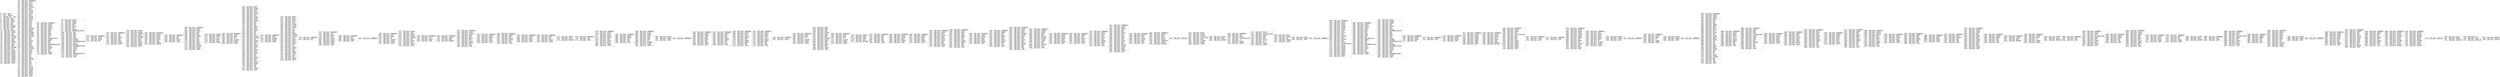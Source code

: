 digraph "graph.cfg.gv" {
	subgraph global {
		node [fontname=Courier fontsize=30.0 rank=same shape=box]
		block_0 [label="0: %00 = #0x1\l2: %01 = #0x40\l4: MSTORE(%01, %00)\l5: [NO_SSA] DUP1\l6: [NO_SSA] PUSH1\l8: [NO_SSA] PUSH1\la: [NO_SSA] AND\lb: [NO_SSA] DUP2\lc: [NO_SSA] MSTORE\ld: [NO_SSA] PUSH1\lf: [NO_SSA] ADD\l10: [NO_SSA] PUSH1\l12: [NO_SSA] PUSH1\l14: [NO_SSA] AND\l15: [NO_SSA] DUP2\l16: [NO_SSA] MSTORE\l17: [NO_SSA] PUSH1\l19: [NO_SSA] ADD\l1a: [NO_SSA] PUSH1\l1c: [NO_SSA] PUSH1\l1e: [NO_SSA] AND\l1f: [NO_SSA] DUP2\l20: [NO_SSA] MSTORE\l21: [NO_SSA] POP\l22: [NO_SSA] PUSH1\l24: [NO_SSA] SWAP1\l25: [NO_SSA] PUSH1\l27: [NO_SSA] PUSH2\l2a: [NO_SSA] SWAP3\l2b: [NO_SSA] SWAP2\l2c: [NO_SSA] SWAP1\l2d: [NO_SSA] PUSH2\l30: [NO_SSA] JUMP\l"]
		block_31 [label="31: [NO_SSA] JUMPDEST\l32: [NO_SSA] POP\l33: [NO_SSA] PUSH1\l35: [NO_SSA] DUP2\l36: [NO_SSA] PUSH20\l4b: [NO_SSA] AND\l4c: [NO_SSA] PUSH1\l4e: [NO_SSA] MLOAD\l4f: [NO_SSA] PUSH1\l51: [NO_SSA] ADD\l52: [NO_SSA] PUSH1\l54: [NO_SSA] MLOAD\l55: [NO_SSA] PUSH1\l57: [NO_SSA] DUP2\l58: [NO_SSA] DUP4\l59: [NO_SSA] SUB\l5a: [NO_SSA] SUB\l5b: [NO_SSA] DUP2\l5c: [NO_SSA] MSTORE\l5d: [NO_SSA] SWAP1\l5e: [NO_SSA] PUSH1\l60: [NO_SSA] MSTORE\l61: [NO_SSA] PUSH32\l82: [NO_SSA] PUSH28\l9f: [NO_SSA] NOT\la0: [NO_SSA] AND\la1: [NO_SSA] PUSH1\la3: [NO_SSA] DUP3\la4: [NO_SSA] ADD\la5: [NO_SSA] DUP1\la6: [NO_SSA] MLOAD\la7: [NO_SSA] PUSH28\lc4: [NO_SSA] DUP4\lc5: [NO_SSA] DUP2\lc6: [NO_SSA] DUP4\lc7: [NO_SSA] AND\lc8: [NO_SSA] OR\lc9: [NO_SSA] DUP4\lca: [NO_SSA] MSTORE\lcb: [NO_SSA] POP\lcc: [NO_SSA] POP\lcd: [NO_SSA] POP\lce: [NO_SSA] POP\lcf: [NO_SSA] PUSH1\ld1: [NO_SSA] MLOAD\ld2: [NO_SSA] PUSH2\ld5: [NO_SSA] SWAP2\ld6: [NO_SSA] SWAP1\ld7: [NO_SSA] PUSH2\lda: [NO_SSA] JUMP\l"]
		block_db [label="db: [NO_SSA] JUMPDEST\ldc: [NO_SSA] PUSH1\lde: [NO_SSA] PUSH1\le0: [NO_SSA] MLOAD\le1: [NO_SSA] DUP1\le2: [NO_SSA] DUP4\le3: [NO_SSA] SUB\le4: [NO_SSA] DUP2\le5: [NO_SSA] DUP6\le6: [NO_SSA] GAS\le7: [NO_SSA] DELEGATECALL\le8: [NO_SSA] SWAP2\le9: [NO_SSA] POP\lea: [NO_SSA] POP\leb: [NO_SSA] RETURNDATASIZE\lec: [NO_SSA] DUP1\led: [NO_SSA] PUSH1\lef: [NO_SSA] DUP2\lf0: [NO_SSA] EQ\lf1: [NO_SSA] PUSH2\lf4: [NO_SSA] JUMPI\l"]
		block_f5 [label="f5: [NO_SSA] PUSH1\lf7: [NO_SSA] MLOAD\lf8: [NO_SSA] SWAP2\lf9: [NO_SSA] POP\lfa: [NO_SSA] PUSH1\lfc: [NO_SSA] NOT\lfd: [NO_SSA] PUSH1\lff: [NO_SSA] RETURNDATASIZE\l100: [NO_SSA] ADD\l101: [NO_SSA] AND\l102: [NO_SSA] DUP3\l103: [NO_SSA] ADD\l104: [NO_SSA] PUSH1\l106: [NO_SSA] MSTORE\l107: [NO_SSA] RETURNDATASIZE\l108: [NO_SSA] DUP3\l109: [NO_SSA] MSTORE\l10a: [NO_SSA] RETURNDATASIZE\l10b: [NO_SSA] PUSH1\l10d: [NO_SSA] PUSH1\l10f: [NO_SSA] DUP5\l110: [NO_SSA] ADD\l111: [NO_SSA] RETURNDATACOPY\l112: [NO_SSA] PUSH2\l115: [NO_SSA] JUMP\l"]
		block_116 [label="116: [NO_SSA] JUMPDEST\l117: [NO_SSA] PUSH1\l119: [NO_SSA] SWAP2\l11a: [NO_SSA] POP\l"]
		block_11b [label="11b: [NO_SSA] JUMPDEST\l11c: [NO_SSA] POP\l11d: [NO_SSA] POP\l11e: [NO_SSA] SWAP1\l11f: [NO_SSA] POP\l120: [NO_SSA] DUP1\l121: [NO_SSA] PUSH2\l124: [NO_SSA] JUMPI\l"]
		block_125 [label="125: [NO_SSA] PUSH1\l127: [NO_SSA] MLOAD\l128: [NO_SSA] PUSH32\l149: [NO_SSA] DUP2\l14a: [NO_SSA] MSTORE\l14b: [NO_SSA] PUSH1\l14d: [NO_SSA] ADD\l14e: [NO_SSA] PUSH2\l151: [NO_SSA] SWAP1\l152: [NO_SSA] PUSH2\l155: [NO_SSA] JUMP\l"]
		block_156 [label="156: [NO_SSA] JUMPDEST\l157: [NO_SSA] PUSH1\l159: [NO_SSA] MLOAD\l15a: [NO_SSA] DUP1\l15b: [NO_SSA] SWAP2\l15c: [NO_SSA] SUB\l15d: [NO_SSA] SWAP1\l15e: [NO_SSA] REVERT\l"]
		block_15f [label="15f: [NO_SSA] JUMPDEST\l160: [NO_SSA] POP\l161: [NO_SSA] POP\l162: [NO_SSA] PUSH2\l165: [NO_SSA] JUMP\l"]
		block_166 [label="166: [NO_SSA] JUMPDEST\l167: [NO_SSA] DUP3\l168: [NO_SSA] PUSH1\l16a: [NO_SSA] DUP1\l16b: [NO_SSA] ADD\l16c: [NO_SSA] PUSH1\l16e: [NO_SSA] SWAP1\l16f: [NO_SSA] DIV\l170: [NO_SSA] DUP2\l171: [NO_SSA] ADD\l172: [NO_SSA] SWAP3\l173: [NO_SSA] DUP3\l174: [NO_SSA] ISZERO\l175: [NO_SSA] PUSH2\l178: [NO_SSA] JUMPI\l"]
		block_179 [label="179: [NO_SSA] SWAP2\l17a: [NO_SSA] PUSH1\l17c: [NO_SSA] MUL\l17d: [NO_SSA] DUP3\l17e: [NO_SSA] ADD\l17f: [NO_SSA] PUSH1\l"]
		block_181 [label="181: [NO_SSA] JUMPDEST\l182: [NO_SSA] DUP4\l183: [NO_SSA] DUP3\l184: [NO_SSA] GT\l185: [NO_SSA] ISZERO\l186: [NO_SSA] PUSH2\l189: [NO_SSA] JUMPI\l"]
		block_18a [label="18a: [NO_SSA] DUP4\l18b: [NO_SSA] MLOAD\l18c: [NO_SSA] DUP4\l18d: [NO_SSA] DUP3\l18e: [NO_SSA] PUSH2\l191: [NO_SSA] EXP\l192: [NO_SSA] DUP2\l193: [NO_SSA] SLOAD\l194: [NO_SSA] DUP2\l195: [NO_SSA] PUSH8\l19e: [NO_SSA] MUL\l19f: [NO_SSA] NOT\l1a0: [NO_SSA] AND\l1a1: [NO_SSA] SWAP1\l1a2: [NO_SSA] DUP4\l1a3: [NO_SSA] PUSH1\l1a5: [NO_SSA] AND\l1a6: [NO_SSA] MUL\l1a7: [NO_SSA] OR\l1a8: [NO_SSA] SWAP1\l1a9: [NO_SSA] SSTORE\l1aa: [NO_SSA] POP\l1ab: [NO_SSA] SWAP3\l1ac: [NO_SSA] PUSH1\l1ae: [NO_SSA] ADD\l1af: [NO_SSA] SWAP3\l1b0: [NO_SSA] PUSH1\l1b2: [NO_SSA] ADD\l1b3: [NO_SSA] PUSH1\l1b5: [NO_SSA] DUP2\l1b6: [NO_SSA] PUSH1\l1b8: [NO_SSA] ADD\l1b9: [NO_SSA] DIV\l1ba: [NO_SSA] SWAP3\l1bb: [NO_SSA] DUP4\l1bc: [NO_SSA] ADD\l1bd: [NO_SSA] SWAP3\l1be: [NO_SSA] PUSH1\l1c0: [NO_SSA] SUB\l1c1: [NO_SSA] MUL\l1c2: [NO_SSA] PUSH2\l1c5: [NO_SSA] JUMP\l"]
		block_1c6 [label="1c6: [NO_SSA] JUMPDEST\l1c7: [NO_SSA] DUP1\l1c8: [NO_SSA] ISZERO\l1c9: [NO_SSA] PUSH2\l1cc: [NO_SSA] JUMPI\l"]
		block_1cd [label="1cd: [NO_SSA] DUP3\l1ce: [NO_SSA] DUP2\l1cf: [NO_SSA] PUSH2\l1d2: [NO_SSA] EXP\l1d3: [NO_SSA] DUP2\l1d4: [NO_SSA] SLOAD\l1d5: [NO_SSA] SWAP1\l1d6: [NO_SSA] PUSH8\l1df: [NO_SSA] MUL\l1e0: [NO_SSA] NOT\l1e1: [NO_SSA] AND\l1e2: [NO_SSA] SWAP1\l1e3: [NO_SSA] SSTORE\l1e4: [NO_SSA] PUSH1\l1e6: [NO_SSA] ADD\l1e7: [NO_SSA] PUSH1\l1e9: [NO_SSA] DUP2\l1ea: [NO_SSA] PUSH1\l1ec: [NO_SSA] ADD\l1ed: [NO_SSA] DIV\l1ee: [NO_SSA] SWAP3\l1ef: [NO_SSA] DUP4\l1f0: [NO_SSA] ADD\l1f1: [NO_SSA] SWAP3\l1f2: [NO_SSA] PUSH1\l1f4: [NO_SSA] SUB\l1f5: [NO_SSA] MUL\l1f6: [NO_SSA] PUSH2\l1f9: [NO_SSA] JUMP\l"]
		block_1fa [label="1fa: [NO_SSA] JUMPDEST\l1fb: [NO_SSA] POP\l"]
		block_1fc [label="1fc: [NO_SSA] JUMPDEST\l1fd: [NO_SSA] POP\l1fe: [NO_SSA] SWAP1\l1ff: [NO_SSA] POP\l200: [NO_SSA] PUSH2\l203: [NO_SSA] SWAP2\l204: [NO_SSA] SWAP1\l205: [NO_SSA] PUSH2\l208: [NO_SSA] JUMP\l"]
		block_209 [label="209: [NO_SSA] JUMPDEST\l20a: [NO_SSA] POP\l20b: [NO_SSA] SWAP1\l20c: [NO_SSA] JUMP\l"]
		block_20d [label="20d: [NO_SSA] JUMPDEST\l"]
		block_20e [label="20e: [NO_SSA] JUMPDEST\l20f: [NO_SSA] DUP1\l210: [NO_SSA] DUP3\l211: [NO_SSA] GT\l212: [NO_SSA] ISZERO\l213: [NO_SSA] PUSH2\l216: [NO_SSA] JUMPI\l"]
		block_217 [label="217: [NO_SSA] PUSH1\l219: [NO_SSA] DUP2\l21a: [NO_SSA] PUSH1\l21c: [NO_SSA] SWAP1\l21d: [NO_SSA] SSTORE\l21e: [NO_SSA] POP\l21f: [NO_SSA] PUSH1\l221: [NO_SSA] ADD\l222: [NO_SSA] PUSH2\l225: [NO_SSA] JUMP\l"]
		block_226 [label="226: [NO_SSA] JUMPDEST\l227: [NO_SSA] POP\l228: [NO_SSA] SWAP1\l229: [NO_SSA] JUMP\l"]
		block_22a [label="22a: [NO_SSA] JUMPDEST\l22b: [NO_SSA] PUSH1\l22d: [NO_SSA] DUP1\l22e: [NO_SSA] REVERT\l"]
		block_22f [label="22f: [NO_SSA] JUMPDEST\l230: [NO_SSA] PUSH1\l232: [NO_SSA] PUSH20\l247: [NO_SSA] DUP3\l248: [NO_SSA] AND\l249: [NO_SSA] SWAP1\l24a: [NO_SSA] POP\l24b: [NO_SSA] SWAP2\l24c: [NO_SSA] SWAP1\l24d: [NO_SSA] POP\l24e: [NO_SSA] JUMP\l"]
		block_24f [label="24f: [NO_SSA] JUMPDEST\l250: [NO_SSA] PUSH1\l252: [NO_SSA] PUSH2\l255: [NO_SSA] DUP3\l256: [NO_SSA] PUSH2\l259: [NO_SSA] JUMP\l"]
		block_25a [label="25a: [NO_SSA] JUMPDEST\l25b: [NO_SSA] SWAP1\l25c: [NO_SSA] POP\l25d: [NO_SSA] SWAP2\l25e: [NO_SSA] SWAP1\l25f: [NO_SSA] POP\l260: [NO_SSA] JUMP\l"]
		block_261 [label="261: [NO_SSA] JUMPDEST\l262: [NO_SSA] PUSH2\l265: [NO_SSA] DUP2\l266: [NO_SSA] PUSH2\l269: [NO_SSA] JUMP\l"]
		block_26a [label="26a: [NO_SSA] JUMPDEST\l26b: [NO_SSA] DUP2\l26c: [NO_SSA] EQ\l26d: [NO_SSA] PUSH2\l270: [NO_SSA] JUMPI\l"]
		block_271 [label="271: [NO_SSA] PUSH1\l273: [NO_SSA] DUP1\l274: [NO_SSA] REVERT\l"]
		block_275 [label="275: [NO_SSA] JUMPDEST\l276: [NO_SSA] POP\l277: [NO_SSA] JUMP\l"]
		block_278 [label="278: [NO_SSA] JUMPDEST\l279: [NO_SSA] PUSH1\l27b: [NO_SSA] DUP2\l27c: [NO_SSA] MLOAD\l27d: [NO_SSA] SWAP1\l27e: [NO_SSA] POP\l27f: [NO_SSA] PUSH2\l282: [NO_SSA] DUP2\l283: [NO_SSA] PUSH2\l286: [NO_SSA] JUMP\l"]
		block_287 [label="287: [NO_SSA] JUMPDEST\l288: [NO_SSA] SWAP3\l289: [NO_SSA] SWAP2\l28a: [NO_SSA] POP\l28b: [NO_SSA] POP\l28c: [NO_SSA] JUMP\l"]
		block_28d [label="28d: [NO_SSA] JUMPDEST\l28e: [NO_SSA] PUSH1\l290: [NO_SSA] PUSH1\l292: [NO_SSA] DUP3\l293: [NO_SSA] DUP5\l294: [NO_SSA] SUB\l295: [NO_SSA] SLT\l296: [NO_SSA] ISZERO\l297: [NO_SSA] PUSH2\l29a: [NO_SSA] JUMPI\l"]
		block_29b [label="29b: [NO_SSA] PUSH2\l29e: [NO_SSA] PUSH2\l2a1: [NO_SSA] JUMP\l"]
		block_2a2 [label="2a2: [NO_SSA] JUMPDEST\l"]
		block_2a3 [label="2a3: [NO_SSA] JUMPDEST\l2a4: [NO_SSA] PUSH1\l2a6: [NO_SSA] PUSH2\l2a9: [NO_SSA] DUP5\l2aa: [NO_SSA] DUP3\l2ab: [NO_SSA] DUP6\l2ac: [NO_SSA] ADD\l2ad: [NO_SSA] PUSH2\l2b0: [NO_SSA] JUMP\l"]
		block_2b1 [label="2b1: [NO_SSA] JUMPDEST\l2b2: [NO_SSA] SWAP2\l2b3: [NO_SSA] POP\l2b4: [NO_SSA] POP\l2b5: [NO_SSA] SWAP3\l2b6: [NO_SSA] SWAP2\l2b7: [NO_SSA] POP\l2b8: [NO_SSA] POP\l2b9: [NO_SSA] JUMP\l"]
		block_2ba [label="2ba: [NO_SSA] JUMPDEST\l2bb: [NO_SSA] PUSH1\l2bd: [NO_SSA] DUP2\l2be: [NO_SSA] MLOAD\l2bf: [NO_SSA] SWAP1\l2c0: [NO_SSA] POP\l2c1: [NO_SSA] SWAP2\l2c2: [NO_SSA] SWAP1\l2c3: [NO_SSA] POP\l2c4: [NO_SSA] JUMP\l"]
		block_2c5 [label="2c5: [NO_SSA] JUMPDEST\l2c6: [NO_SSA] PUSH1\l2c8: [NO_SSA] DUP2\l2c9: [NO_SSA] SWAP1\l2ca: [NO_SSA] POP\l2cb: [NO_SSA] SWAP3\l2cc: [NO_SSA] SWAP2\l2cd: [NO_SSA] POP\l2ce: [NO_SSA] POP\l2cf: [NO_SSA] JUMP\l"]
		block_2d0 [label="2d0: [NO_SSA] JUMPDEST\l2d1: [NO_SSA] PUSH1\l"]
		block_2d3 [label="2d3: [NO_SSA] JUMPDEST\l2d4: [NO_SSA] DUP4\l2d5: [NO_SSA] DUP2\l2d6: [NO_SSA] LT\l2d7: [NO_SSA] ISZERO\l2d8: [NO_SSA] PUSH2\l2db: [NO_SSA] JUMPI\l"]
		block_2dc [label="2dc: [NO_SSA] DUP1\l2dd: [NO_SSA] DUP3\l2de: [NO_SSA] ADD\l2df: [NO_SSA] MLOAD\l2e0: [NO_SSA] DUP2\l2e1: [NO_SSA] DUP5\l2e2: [NO_SSA] ADD\l2e3: [NO_SSA] MSTORE\l2e4: [NO_SSA] PUSH1\l2e6: [NO_SSA] DUP2\l2e7: [NO_SSA] ADD\l2e8: [NO_SSA] SWAP1\l2e9: [NO_SSA] POP\l2ea: [NO_SSA] PUSH2\l2ed: [NO_SSA] JUMP\l"]
		block_2ee [label="2ee: [NO_SSA] JUMPDEST\l2ef: [NO_SSA] DUP4\l2f0: [NO_SSA] DUP2\l2f1: [NO_SSA] GT\l2f2: [NO_SSA] ISZERO\l2f3: [NO_SSA] PUSH2\l2f6: [NO_SSA] JUMPI\l"]
		block_2f7 [label="2f7: [NO_SSA] PUSH1\l2f9: [NO_SSA] DUP5\l2fa: [NO_SSA] DUP5\l2fb: [NO_SSA] ADD\l2fc: [NO_SSA] MSTORE\l"]
		block_2fd [label="2fd: [NO_SSA] JUMPDEST\l2fe: [NO_SSA] POP\l2ff: [NO_SSA] POP\l300: [NO_SSA] POP\l301: [NO_SSA] POP\l302: [NO_SSA] JUMP\l"]
		block_303 [label="303: [NO_SSA] JUMPDEST\l304: [NO_SSA] PUSH1\l306: [NO_SSA] PUSH2\l309: [NO_SSA] DUP3\l30a: [NO_SSA] PUSH2\l30d: [NO_SSA] JUMP\l"]
		block_30e [label="30e: [NO_SSA] JUMPDEST\l30f: [NO_SSA] PUSH2\l312: [NO_SSA] DUP2\l313: [NO_SSA] DUP6\l314: [NO_SSA] PUSH2\l317: [NO_SSA] JUMP\l"]
		block_318 [label="318: [NO_SSA] JUMPDEST\l319: [NO_SSA] SWAP4\l31a: [NO_SSA] POP\l31b: [NO_SSA] PUSH2\l31e: [NO_SSA] DUP2\l31f: [NO_SSA] DUP6\l320: [NO_SSA] PUSH1\l322: [NO_SSA] DUP7\l323: [NO_SSA] ADD\l324: [NO_SSA] PUSH2\l327: [NO_SSA] JUMP\l"]
		block_328 [label="328: [NO_SSA] JUMPDEST\l329: [NO_SSA] DUP1\l32a: [NO_SSA] DUP5\l32b: [NO_SSA] ADD\l32c: [NO_SSA] SWAP2\l32d: [NO_SSA] POP\l32e: [NO_SSA] POP\l32f: [NO_SSA] SWAP3\l330: [NO_SSA] SWAP2\l331: [NO_SSA] POP\l332: [NO_SSA] POP\l333: [NO_SSA] JUMP\l"]
		block_334 [label="334: [NO_SSA] JUMPDEST\l335: [NO_SSA] PUSH1\l337: [NO_SSA] PUSH2\l33a: [NO_SSA] DUP3\l33b: [NO_SSA] DUP5\l33c: [NO_SSA] PUSH2\l33f: [NO_SSA] JUMP\l"]
		block_340 [label="340: [NO_SSA] JUMPDEST\l341: [NO_SSA] SWAP2\l342: [NO_SSA] POP\l343: [NO_SSA] DUP2\l344: [NO_SSA] SWAP1\l345: [NO_SSA] POP\l346: [NO_SSA] SWAP3\l347: [NO_SSA] SWAP2\l348: [NO_SSA] POP\l349: [NO_SSA] POP\l34a: [NO_SSA] JUMP\l"]
		block_34b [label="34b: [NO_SSA] JUMPDEST\l34c: [NO_SSA] PUSH1\l34e: [NO_SSA] DUP3\l34f: [NO_SSA] DUP3\l350: [NO_SSA] MSTORE\l351: [NO_SSA] PUSH1\l353: [NO_SSA] DUP3\l354: [NO_SSA] ADD\l355: [NO_SSA] SWAP1\l356: [NO_SSA] POP\l357: [NO_SSA] SWAP3\l358: [NO_SSA] SWAP2\l359: [NO_SSA] POP\l35a: [NO_SSA] POP\l35b: [NO_SSA] JUMP\l"]
		block_35c [label="35c: [NO_SSA] JUMPDEST\l35d: [NO_SSA] PUSH32\l37e: [NO_SSA] PUSH1\l380: [NO_SSA] DUP3\l381: [NO_SSA] ADD\l382: [NO_SSA] MSTORE\l383: [NO_SSA] PUSH32\l3a4: [NO_SSA] PUSH1\l3a6: [NO_SSA] DUP3\l3a7: [NO_SSA] ADD\l3a8: [NO_SSA] MSTORE\l3a9: [NO_SSA] POP\l3aa: [NO_SSA] JUMP\l"]
		block_3ab [label="3ab: [NO_SSA] JUMPDEST\l3ac: [NO_SSA] PUSH1\l3ae: [NO_SSA] PUSH2\l3b1: [NO_SSA] PUSH1\l3b3: [NO_SSA] DUP4\l3b4: [NO_SSA] PUSH2\l3b7: [NO_SSA] JUMP\l"]
		block_3b8 [label="3b8: [NO_SSA] JUMPDEST\l3b9: [NO_SSA] SWAP2\l3ba: [NO_SSA] POP\l3bb: [NO_SSA] PUSH2\l3be: [NO_SSA] DUP3\l3bf: [NO_SSA] PUSH2\l3c2: [NO_SSA] JUMP\l"]
		block_3c3 [label="3c3: [NO_SSA] JUMPDEST\l3c4: [NO_SSA] PUSH1\l3c6: [NO_SSA] DUP3\l3c7: [NO_SSA] ADD\l3c8: [NO_SSA] SWAP1\l3c9: [NO_SSA] POP\l3ca: [NO_SSA] SWAP2\l3cb: [NO_SSA] SWAP1\l3cc: [NO_SSA] POP\l3cd: [NO_SSA] JUMP\l"]
		block_3ce [label="3ce: [NO_SSA] JUMPDEST\l3cf: [NO_SSA] PUSH1\l3d1: [NO_SSA] PUSH1\l3d3: [NO_SSA] DUP3\l3d4: [NO_SSA] ADD\l3d5: [NO_SSA] SWAP1\l3d6: [NO_SSA] POP\l3d7: [NO_SSA] DUP2\l3d8: [NO_SSA] DUP2\l3d9: [NO_SSA] SUB\l3da: [NO_SSA] PUSH1\l3dc: [NO_SSA] DUP4\l3dd: [NO_SSA] ADD\l3de: [NO_SSA] MSTORE\l3df: [NO_SSA] PUSH2\l3e2: [NO_SSA] DUP2\l3e3: [NO_SSA] PUSH2\l3e6: [NO_SSA] JUMP\l"]
		block_3e7 [label="3e7: [NO_SSA] JUMPDEST\l3e8: [NO_SSA] SWAP1\l3e9: [NO_SSA] POP\l3ea: [NO_SSA] SWAP2\l3eb: [NO_SSA] SWAP1\l3ec: [NO_SSA] POP\l3ed: [NO_SSA] JUMP\l"]
		block_3ee [label="3ee: [NO_SSA] JUMPDEST\l3ef: [NO_SSA] PUSH2\l3f2: [NO_SSA] DUP1\l3f3: [NO_SSA] PUSH2\l3f6: [NO_SSA] PUSH1\l3f8: [NO_SSA] CODECOPY\l3f9: [NO_SSA] PUSH1\l3fb: [NO_SSA] RETURN\l"]
		block_3fc [label="3fc: [NO_SSA] INVALID\l"]
		block_3fd [label="3fd: [NO_SSA] PUSH1\l3ff: [NO_SSA] PUSH1\l401: [NO_SSA] MSTORE\l402: [NO_SSA] CALLVALUE\l403: [NO_SSA] DUP1\l404: [NO_SSA] ISZERO\l405: [NO_SSA] PUSH2\l408: [NO_SSA] JUMPI\l"]
		block_409 [label="409: [NO_SSA] PUSH1\l40b: [NO_SSA] DUP1\l40c: [NO_SSA] REVERT\l"]
		block_40d [label="40d: [NO_SSA] JUMPDEST\l40e: [NO_SSA] POP\l40f: [NO_SSA] PUSH1\l411: [NO_SSA] CALLDATASIZE\l412: [NO_SSA] LT\l413: [NO_SSA] PUSH2\l416: [NO_SSA] JUMPI\l"]
		block_417 [label="417: [NO_SSA] PUSH1\l419: [NO_SSA] CALLDATALOAD\l41a: [NO_SSA] PUSH1\l41c: [NO_SSA] SHR\l41d: [NO_SSA] DUP1\l41e: [NO_SSA] PUSH4\l423: [NO_SSA] EQ\l424: [NO_SSA] PUSH2\l427: [NO_SSA] JUMPI\l"]
		block_428 [label="428: [NO_SSA] DUP1\l429: [NO_SSA] PUSH4\l42e: [NO_SSA] EQ\l42f: [NO_SSA] PUSH2\l432: [NO_SSA] JUMPI\l"]
		block_433 [label="433: [NO_SSA] PUSH2\l436: [NO_SSA] JUMP\l"]
		block_437 [label="437: [NO_SSA] JUMPDEST\l"]
		block_438 [label="438: [NO_SSA] JUMPDEST\l439: [NO_SSA] PUSH1\l43b: [NO_SSA] PUSH1\l43d: [NO_SSA] SWAP1\l43e: [NO_SSA] SLOAD\l43f: [NO_SSA] SWAP1\l440: [NO_SSA] PUSH2\l443: [NO_SSA] EXP\l444: [NO_SSA] SWAP1\l445: [NO_SSA] DIV\l446: [NO_SSA] PUSH20\l45b: [NO_SSA] AND\l45c: [NO_SSA] PUSH20\l471: [NO_SSA] AND\l472: [NO_SSA] PUSH1\l474: [NO_SSA] CALLDATASIZE\l475: [NO_SSA] PUSH1\l477: [NO_SSA] MLOAD\l478: [NO_SSA] PUSH2\l47b: [NO_SSA] SWAP3\l47c: [NO_SSA] SWAP2\l47d: [NO_SSA] SWAP1\l47e: [NO_SSA] PUSH2\l481: [NO_SSA] JUMP\l"]
		block_482 [label="482: [NO_SSA] JUMPDEST\l483: [NO_SSA] PUSH1\l485: [NO_SSA] PUSH1\l487: [NO_SSA] MLOAD\l488: [NO_SSA] DUP1\l489: [NO_SSA] DUP4\l48a: [NO_SSA] SUB\l48b: [NO_SSA] DUP2\l48c: [NO_SSA] DUP6\l48d: [NO_SSA] GAS\l48e: [NO_SSA] DELEGATECALL\l48f: [NO_SSA] SWAP2\l490: [NO_SSA] POP\l491: [NO_SSA] POP\l492: [NO_SSA] RETURNDATASIZE\l493: [NO_SSA] DUP1\l494: [NO_SSA] PUSH1\l496: [NO_SSA] DUP2\l497: [NO_SSA] EQ\l498: [NO_SSA] PUSH2\l49b: [NO_SSA] JUMPI\l"]
		block_49c [label="49c: [NO_SSA] PUSH1\l49e: [NO_SSA] MLOAD\l49f: [NO_SSA] SWAP2\l4a0: [NO_SSA] POP\l4a1: [NO_SSA] PUSH1\l4a3: [NO_SSA] NOT\l4a4: [NO_SSA] PUSH1\l4a6: [NO_SSA] RETURNDATASIZE\l4a7: [NO_SSA] ADD\l4a8: [NO_SSA] AND\l4a9: [NO_SSA] DUP3\l4aa: [NO_SSA] ADD\l4ab: [NO_SSA] PUSH1\l4ad: [NO_SSA] MSTORE\l4ae: [NO_SSA] RETURNDATASIZE\l4af: [NO_SSA] DUP3\l4b0: [NO_SSA] MSTORE\l4b1: [NO_SSA] RETURNDATASIZE\l4b2: [NO_SSA] PUSH1\l4b4: [NO_SSA] PUSH1\l4b6: [NO_SSA] DUP5\l4b7: [NO_SSA] ADD\l4b8: [NO_SSA] RETURNDATACOPY\l4b9: [NO_SSA] PUSH2\l4bc: [NO_SSA] JUMP\l"]
		block_4bd [label="4bd: [NO_SSA] JUMPDEST\l4be: [NO_SSA] PUSH1\l4c0: [NO_SSA] SWAP2\l4c1: [NO_SSA] POP\l"]
		block_4c2 [label="4c2: [NO_SSA] JUMPDEST\l4c3: [NO_SSA] STOP\l"]
		block_4c4 [label="4c4: [NO_SSA] JUMPDEST\l4c5: [NO_SSA] PUSH2\l4c8: [NO_SSA] PUSH2\l4cb: [NO_SSA] JUMP\l"]
		block_4cc [label="4cc: [NO_SSA] JUMPDEST\l4cd: [NO_SSA] PUSH1\l4cf: [NO_SSA] MLOAD\l4d0: [NO_SSA] PUSH2\l4d3: [NO_SSA] SWAP2\l4d4: [NO_SSA] SWAP1\l4d5: [NO_SSA] PUSH2\l4d8: [NO_SSA] JUMP\l"]
		block_4d9 [label="4d9: [NO_SSA] JUMPDEST\l4da: [NO_SSA] PUSH1\l4dc: [NO_SSA] MLOAD\l4dd: [NO_SSA] DUP1\l4de: [NO_SSA] SWAP2\l4df: [NO_SSA] SUB\l4e0: [NO_SSA] SWAP1\l4e1: [NO_SSA] RETURN\l"]
		block_4e2 [label="4e2: [NO_SSA] JUMPDEST\l4e3: [NO_SSA] PUSH2\l4e6: [NO_SSA] PUSH1\l4e8: [NO_SSA] DUP1\l4e9: [NO_SSA] CALLDATASIZE\l4ea: [NO_SSA] SUB\l4eb: [NO_SSA] DUP2\l4ec: [NO_SSA] ADD\l4ed: [NO_SSA] SWAP1\l4ee: [NO_SSA] PUSH2\l4f1: [NO_SSA] SWAP2\l4f2: [NO_SSA] SWAP1\l4f3: [NO_SSA] PUSH2\l4f6: [NO_SSA] JUMP\l"]
		block_4f7 [label="4f7: [NO_SSA] JUMPDEST\l4f8: [NO_SSA] PUSH2\l4fb: [NO_SSA] JUMP\l"]
		block_4fc [label="4fc: [NO_SSA] JUMPDEST\l4fd: [NO_SSA] STOP\l"]
		block_4fe [label="4fe: [NO_SSA] JUMPDEST\l4ff: [NO_SSA] PUSH1\l501: [NO_SSA] PUSH1\l503: [NO_SSA] SWAP1\l504: [NO_SSA] SLOAD\l505: [NO_SSA] SWAP1\l506: [NO_SSA] PUSH2\l509: [NO_SSA] EXP\l50a: [NO_SSA] SWAP1\l50b: [NO_SSA] DIV\l50c: [NO_SSA] PUSH20\l521: [NO_SSA] AND\l522: [NO_SSA] DUP2\l523: [NO_SSA] JUMP\l"]
		block_524 [label="524: [NO_SSA] JUMPDEST\l525: [NO_SSA] DUP1\l526: [NO_SSA] PUSH1\l528: [NO_SSA] DUP4\l529: [NO_SSA] PUSH1\l52b: [NO_SSA] DUP2\l52c: [NO_SSA] GT\l52d: [NO_SSA] ISZERO\l52e: [NO_SSA] PUSH2\l531: [NO_SSA] JUMPI\l"]
		block_532 [label="532: [NO_SSA] PUSH2\l535: [NO_SSA] PUSH2\l538: [NO_SSA] JUMP\l"]
		block_539 [label="539: [NO_SSA] JUMPDEST\l"]
		block_53a [label="53a: [NO_SSA] JUMPDEST\l53b: [NO_SSA] PUSH1\l53d: [NO_SSA] DUP2\l53e: [NO_SSA] LT\l53f: [NO_SSA] PUSH2\l542: [NO_SSA] JUMPI\l"]
		block_543 [label="543: [NO_SSA] PUSH2\l546: [NO_SSA] PUSH2\l549: [NO_SSA] JUMP\l"]
		block_54a [label="54a: [NO_SSA] JUMPDEST\l"]
		block_54b [label="54b: [NO_SSA] JUMPDEST\l54c: [NO_SSA] PUSH1\l54e: [NO_SSA] SWAP2\l54f: [NO_SSA] DUP3\l550: [NO_SSA] DUP3\l551: [NO_SSA] DIV\l552: [NO_SSA] ADD\l553: [NO_SSA] SWAP2\l554: [NO_SSA] SWAP1\l555: [NO_SSA] MOD\l556: [NO_SSA] PUSH1\l558: [NO_SSA] MUL\l559: [NO_SSA] PUSH2\l55c: [NO_SSA] EXP\l55d: [NO_SSA] DUP2\l55e: [NO_SSA] SLOAD\l55f: [NO_SSA] DUP2\l560: [NO_SSA] PUSH8\l569: [NO_SSA] MUL\l56a: [NO_SSA] NOT\l56b: [NO_SSA] AND\l56c: [NO_SSA] SWAP1\l56d: [NO_SSA] DUP4\l56e: [NO_SSA] PUSH8\l577: [NO_SSA] AND\l578: [NO_SSA] MUL\l579: [NO_SSA] OR\l57a: [NO_SSA] SWAP1\l57b: [NO_SSA] SSTORE\l57c: [NO_SSA] POP\l57d: [NO_SSA] POP\l57e: [NO_SSA] POP\l57f: [NO_SSA] JUMP\l"]
		block_580 [label="580: [NO_SSA] JUMPDEST\l581: [NO_SSA] PUSH1\l583: [NO_SSA] DUP2\l584: [NO_SSA] SWAP1\l585: [NO_SSA] POP\l586: [NO_SSA] SWAP3\l587: [NO_SSA] SWAP2\l588: [NO_SSA] POP\l589: [NO_SSA] POP\l58a: [NO_SSA] JUMP\l"]
		block_58b [label="58b: [NO_SSA] JUMPDEST\l58c: [NO_SSA] DUP3\l58d: [NO_SSA] DUP2\l58e: [NO_SSA] DUP4\l58f: [NO_SSA] CALLDATACOPY\l590: [NO_SSA] PUSH1\l592: [NO_SSA] DUP4\l593: [NO_SSA] DUP4\l594: [NO_SSA] ADD\l595: [NO_SSA] MSTORE\l596: [NO_SSA] POP\l597: [NO_SSA] POP\l598: [NO_SSA] POP\l599: [NO_SSA] JUMP\l"]
		block_59a [label="59a: [NO_SSA] JUMPDEST\l59b: [NO_SSA] PUSH1\l59d: [NO_SSA] PUSH2\l5a0: [NO_SSA] DUP4\l5a1: [NO_SSA] DUP6\l5a2: [NO_SSA] PUSH2\l5a5: [NO_SSA] JUMP\l"]
		block_5a6 [label="5a6: [NO_SSA] JUMPDEST\l5a7: [NO_SSA] SWAP4\l5a8: [NO_SSA] POP\l5a9: [NO_SSA] PUSH2\l5ac: [NO_SSA] DUP4\l5ad: [NO_SSA] DUP6\l5ae: [NO_SSA] DUP5\l5af: [NO_SSA] PUSH2\l5b2: [NO_SSA] JUMP\l"]
		block_5b3 [label="5b3: [NO_SSA] JUMPDEST\l5b4: [NO_SSA] DUP3\l5b5: [NO_SSA] DUP5\l5b6: [NO_SSA] ADD\l5b7: [NO_SSA] SWAP1\l5b8: [NO_SSA] POP\l5b9: [NO_SSA] SWAP4\l5ba: [NO_SSA] SWAP3\l5bb: [NO_SSA] POP\l5bc: [NO_SSA] POP\l5bd: [NO_SSA] POP\l5be: [NO_SSA] JUMP\l"]
		block_5bf [label="5bf: [NO_SSA] JUMPDEST\l5c0: [NO_SSA] PUSH1\l5c2: [NO_SSA] PUSH2\l5c5: [NO_SSA] DUP3\l5c6: [NO_SSA] DUP5\l5c7: [NO_SSA] DUP7\l5c8: [NO_SSA] PUSH2\l5cb: [NO_SSA] JUMP\l"]
		block_5cc [label="5cc: [NO_SSA] JUMPDEST\l5cd: [NO_SSA] SWAP2\l5ce: [NO_SSA] POP\l5cf: [NO_SSA] DUP2\l5d0: [NO_SSA] SWAP1\l5d1: [NO_SSA] POP\l5d2: [NO_SSA] SWAP4\l5d3: [NO_SSA] SWAP3\l5d4: [NO_SSA] POP\l5d5: [NO_SSA] POP\l5d6: [NO_SSA] POP\l5d7: [NO_SSA] JUMP\l"]
		block_5d8 [label="5d8: [NO_SSA] JUMPDEST\l5d9: [NO_SSA] PUSH1\l5db: [NO_SSA] PUSH20\l5f0: [NO_SSA] DUP3\l5f1: [NO_SSA] AND\l5f2: [NO_SSA] SWAP1\l5f3: [NO_SSA] POP\l5f4: [NO_SSA] SWAP2\l5f5: [NO_SSA] SWAP1\l5f6: [NO_SSA] POP\l5f7: [NO_SSA] JUMP\l"]
		block_5f8 [label="5f8: [NO_SSA] JUMPDEST\l5f9: [NO_SSA] PUSH1\l5fb: [NO_SSA] PUSH2\l5fe: [NO_SSA] DUP3\l5ff: [NO_SSA] PUSH2\l602: [NO_SSA] JUMP\l"]
		block_603 [label="603: [NO_SSA] JUMPDEST\l604: [NO_SSA] SWAP1\l605: [NO_SSA] POP\l606: [NO_SSA] SWAP2\l607: [NO_SSA] SWAP1\l608: [NO_SSA] POP\l609: [NO_SSA] JUMP\l"]
		block_60a [label="60a: [NO_SSA] JUMPDEST\l60b: [NO_SSA] PUSH2\l60e: [NO_SSA] DUP2\l60f: [NO_SSA] PUSH2\l612: [NO_SSA] JUMP\l"]
		block_613 [label="613: [NO_SSA] JUMPDEST\l614: [NO_SSA] DUP3\l615: [NO_SSA] MSTORE\l616: [NO_SSA] POP\l617: [NO_SSA] POP\l618: [NO_SSA] JUMP\l"]
		block_619 [label="619: [NO_SSA] JUMPDEST\l61a: [NO_SSA] PUSH1\l61c: [NO_SSA] PUSH1\l61e: [NO_SSA] DUP3\l61f: [NO_SSA] ADD\l620: [NO_SSA] SWAP1\l621: [NO_SSA] POP\l622: [NO_SSA] PUSH2\l625: [NO_SSA] PUSH1\l627: [NO_SSA] DUP4\l628: [NO_SSA] ADD\l629: [NO_SSA] DUP5\l62a: [NO_SSA] PUSH2\l62d: [NO_SSA] JUMP\l"]
		block_62e [label="62e: [NO_SSA] JUMPDEST\l62f: [NO_SSA] SWAP3\l630: [NO_SSA] SWAP2\l631: [NO_SSA] POP\l632: [NO_SSA] POP\l633: [NO_SSA] JUMP\l"]
		block_634 [label="634: [NO_SSA] JUMPDEST\l635: [NO_SSA] PUSH1\l637: [NO_SSA] DUP1\l638: [NO_SSA] REVERT\l"]
		block_639 [label="639: [NO_SSA] JUMPDEST\l63a: [NO_SSA] PUSH1\l63c: [NO_SSA] DUP2\l63d: [NO_SSA] LT\l63e: [NO_SSA] PUSH2\l641: [NO_SSA] JUMPI\l"]
		block_642 [label="642: [NO_SSA] PUSH1\l644: [NO_SSA] DUP1\l645: [NO_SSA] REVERT\l"]
		block_646 [label="646: [NO_SSA] JUMPDEST\l647: [NO_SSA] POP\l648: [NO_SSA] JUMP\l"]
		block_649 [label="649: [NO_SSA] JUMPDEST\l64a: [NO_SSA] PUSH1\l64c: [NO_SSA] DUP2\l64d: [NO_SSA] CALLDATALOAD\l64e: [NO_SSA] SWAP1\l64f: [NO_SSA] POP\l650: [NO_SSA] PUSH2\l653: [NO_SSA] DUP2\l654: [NO_SSA] PUSH2\l657: [NO_SSA] JUMP\l"]
		block_658 [label="658: [NO_SSA] JUMPDEST\l659: [NO_SSA] SWAP3\l65a: [NO_SSA] SWAP2\l65b: [NO_SSA] POP\l65c: [NO_SSA] POP\l65d: [NO_SSA] JUMP\l"]
		block_65e [label="65e: [NO_SSA] JUMPDEST\l65f: [NO_SSA] PUSH1\l661: [NO_SSA] PUSH8\l66a: [NO_SSA] DUP3\l66b: [NO_SSA] AND\l66c: [NO_SSA] SWAP1\l66d: [NO_SSA] POP\l66e: [NO_SSA] SWAP2\l66f: [NO_SSA] SWAP1\l670: [NO_SSA] POP\l671: [NO_SSA] JUMP\l"]
		block_672 [label="672: [NO_SSA] JUMPDEST\l673: [NO_SSA] PUSH2\l676: [NO_SSA] DUP2\l677: [NO_SSA] PUSH2\l67a: [NO_SSA] JUMP\l"]
		block_67b [label="67b: [NO_SSA] JUMPDEST\l67c: [NO_SSA] DUP2\l67d: [NO_SSA] EQ\l67e: [NO_SSA] PUSH2\l681: [NO_SSA] JUMPI\l"]
		block_682 [label="682: [NO_SSA] PUSH1\l684: [NO_SSA] DUP1\l685: [NO_SSA] REVERT\l"]
		block_686 [label="686: [NO_SSA] JUMPDEST\l687: [NO_SSA] POP\l688: [NO_SSA] JUMP\l"]
		block_689 [label="689: [NO_SSA] JUMPDEST\l68a: [NO_SSA] PUSH1\l68c: [NO_SSA] DUP2\l68d: [NO_SSA] CALLDATALOAD\l68e: [NO_SSA] SWAP1\l68f: [NO_SSA] POP\l690: [NO_SSA] PUSH2\l693: [NO_SSA] DUP2\l694: [NO_SSA] PUSH2\l697: [NO_SSA] JUMP\l"]
		block_698 [label="698: [NO_SSA] JUMPDEST\l699: [NO_SSA] SWAP3\l69a: [NO_SSA] SWAP2\l69b: [NO_SSA] POP\l69c: [NO_SSA] POP\l69d: [NO_SSA] JUMP\l"]
		block_69e [label="69e: [NO_SSA] JUMPDEST\l69f: [NO_SSA] PUSH1\l6a1: [NO_SSA] DUP1\l6a2: [NO_SSA] PUSH1\l6a4: [NO_SSA] DUP4\l6a5: [NO_SSA] DUP6\l6a6: [NO_SSA] SUB\l6a7: [NO_SSA] SLT\l6a8: [NO_SSA] ISZERO\l6a9: [NO_SSA] PUSH2\l6ac: [NO_SSA] JUMPI\l"]
		block_6ad [label="6ad: [NO_SSA] PUSH2\l6b0: [NO_SSA] PUSH2\l6b3: [NO_SSA] JUMP\l"]
		block_6b4 [label="6b4: [NO_SSA] JUMPDEST\l"]
		block_6b5 [label="6b5: [NO_SSA] JUMPDEST\l6b6: [NO_SSA] PUSH1\l6b8: [NO_SSA] PUSH2\l6bb: [NO_SSA] DUP6\l6bc: [NO_SSA] DUP3\l6bd: [NO_SSA] DUP7\l6be: [NO_SSA] ADD\l6bf: [NO_SSA] PUSH2\l6c2: [NO_SSA] JUMP\l"]
		block_6c3 [label="6c3: [NO_SSA] JUMPDEST\l6c4: [NO_SSA] SWAP3\l6c5: [NO_SSA] POP\l6c6: [NO_SSA] POP\l6c7: [NO_SSA] PUSH1\l6c9: [NO_SSA] PUSH2\l6cc: [NO_SSA] DUP6\l6cd: [NO_SSA] DUP3\l6ce: [NO_SSA] DUP7\l6cf: [NO_SSA] ADD\l6d0: [NO_SSA] PUSH2\l6d3: [NO_SSA] JUMP\l"]
		block_6d4 [label="6d4: [NO_SSA] JUMPDEST\l6d5: [NO_SSA] SWAP2\l6d6: [NO_SSA] POP\l6d7: [NO_SSA] POP\l6d8: [NO_SSA] SWAP3\l6d9: [NO_SSA] POP\l6da: [NO_SSA] SWAP3\l6db: [NO_SSA] SWAP1\l6dc: [NO_SSA] POP\l6dd: [NO_SSA] JUMP\l"]
		block_6de [label="6de: [NO_SSA] JUMPDEST\l6df: [NO_SSA] PUSH32\l700: [NO_SSA] PUSH1\l702: [NO_SSA] MSTORE\l703: [NO_SSA] PUSH1\l705: [NO_SSA] PUSH1\l707: [NO_SSA] MSTORE\l708: [NO_SSA] PUSH1\l70a: [NO_SSA] PUSH1\l70c: [NO_SSA] REVERT\l"]
		block_70d [label="70d: [NO_SSA] JUMPDEST\l70e: [NO_SSA] PUSH32\l72f: [NO_SSA] PUSH1\l731: [NO_SSA] MSTORE\l732: [NO_SSA] PUSH1\l734: [NO_SSA] PUSH1\l736: [NO_SSA] MSTORE\l737: [NO_SSA] PUSH1\l739: [NO_SSA] PUSH1\l73b: [NO_SSA] REVERT\l"]
		block_73c [label="73c: [NO_SSA] INVALID\l"]
		block_73d [label="73d: [NO_SSA] LOG2\l73e: [NO_SSA] PUSH5\l744: [NO_SSA] INVALID\l"]
		block_745 [label="745: [NO_SSA] SLT\l746: [NO_SSA] SHA3\l747: [NO_SSA] INVALID\l"]
		block_748 [label="748: [NO_SSA] PUSH32\l769: [NO_SSA] PUSH16\l"]
	}
}
